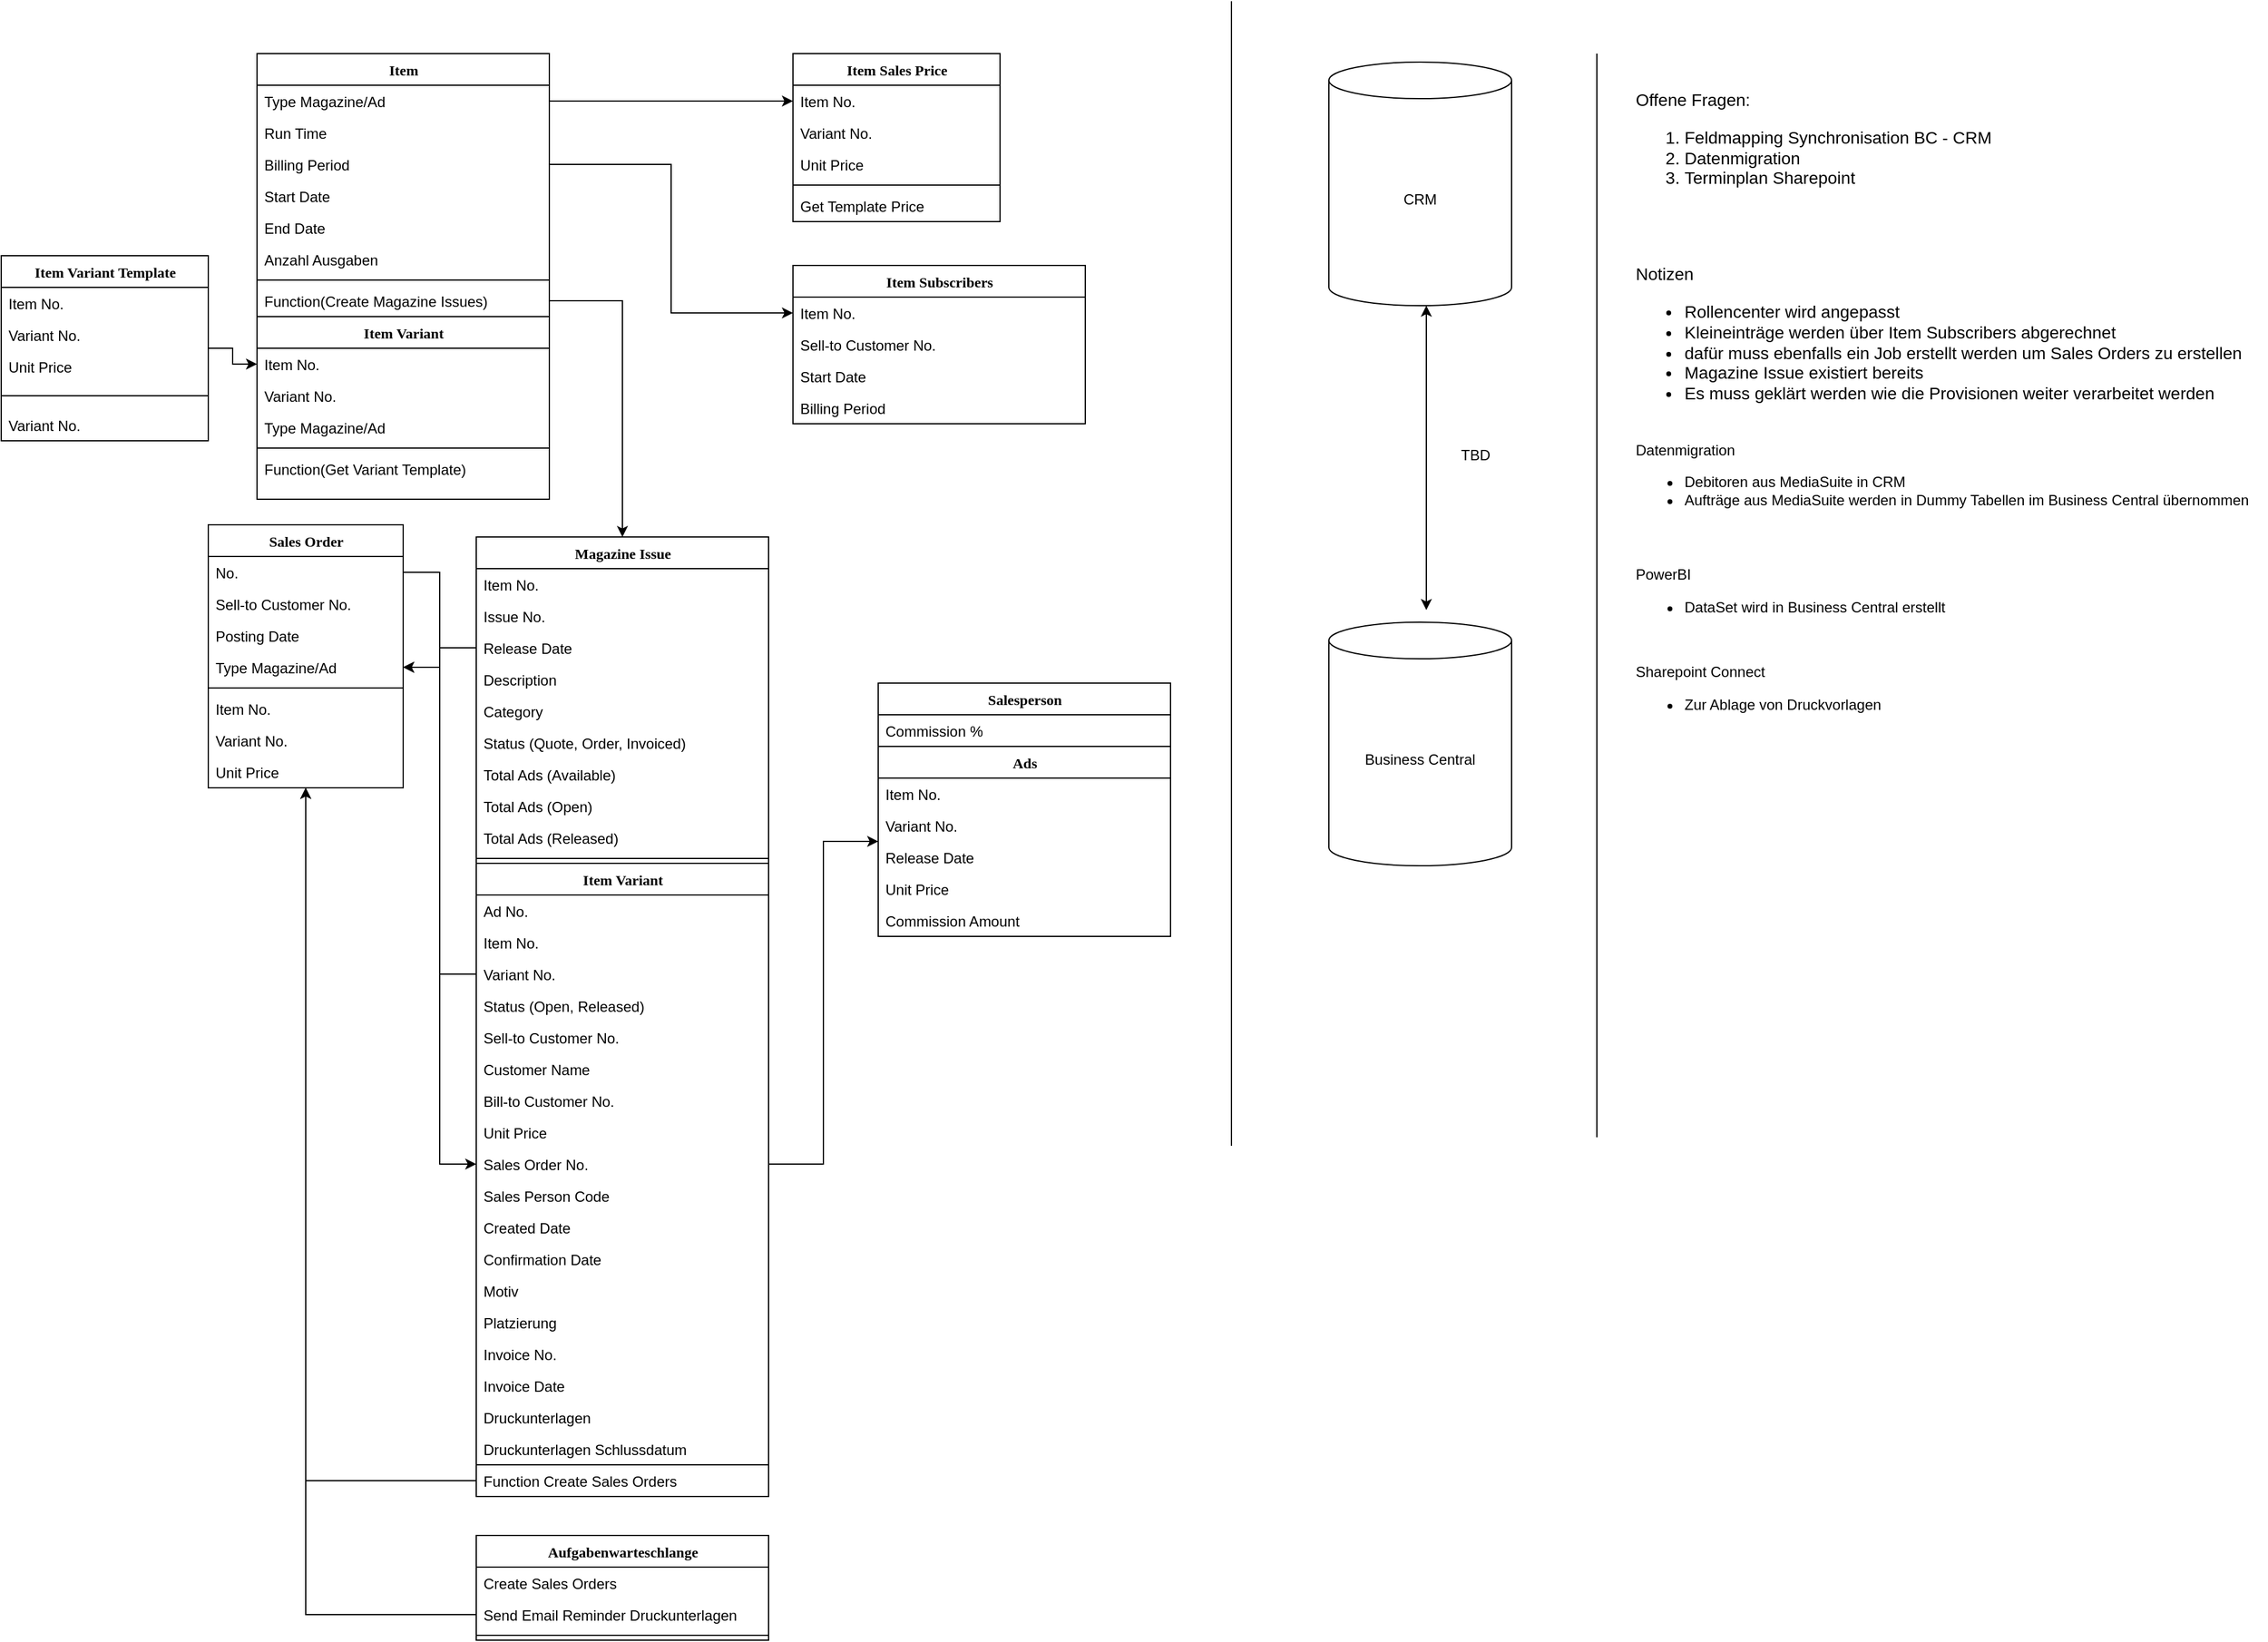 <mxfile version="14.2.7" type="github">
  <diagram name="Page-1" id="9f46799a-70d6-7492-0946-bef42562c5a5">
    <mxGraphModel dx="2522" dy="794" grid="1" gridSize="10" guides="1" tooltips="1" connect="1" arrows="1" fold="1" page="1" pageScale="1" pageWidth="1100" pageHeight="850" background="#ffffff" math="0" shadow="0">
      <root>
        <mxCell id="0" />
        <mxCell id="1" parent="0" />
        <mxCell id="78961159f06e98e8-17" value="Item" style="swimlane;html=1;fontStyle=1;align=center;verticalAlign=top;childLayout=stackLayout;horizontal=1;startSize=26;horizontalStack=0;resizeParent=1;resizeLast=0;collapsible=1;marginBottom=0;swimlaneFillColor=#ffffff;rounded=0;shadow=0;comic=0;labelBackgroundColor=none;strokeWidth=1;fillColor=none;fontFamily=Verdana;fontSize=12" parent="1" vertex="1">
          <mxGeometry x="80" y="83" width="240" height="366" as="geometry" />
        </mxCell>
        <mxCell id="hb7nXkGI7kcKEgcBpWyA-4" value="Type Magazine/Ad" style="text;html=1;strokeColor=none;fillColor=none;align=left;verticalAlign=top;spacingLeft=4;spacingRight=4;whiteSpace=wrap;overflow=hidden;rotatable=0;points=[[0,0.5],[1,0.5]];portConstraint=eastwest;" parent="78961159f06e98e8-17" vertex="1">
          <mxGeometry y="26" width="240" height="26" as="geometry" />
        </mxCell>
        <mxCell id="hb7nXkGI7kcKEgcBpWyA-5" value="Run Time" style="text;html=1;strokeColor=none;fillColor=none;align=left;verticalAlign=top;spacingLeft=4;spacingRight=4;whiteSpace=wrap;overflow=hidden;rotatable=0;points=[[0,0.5],[1,0.5]];portConstraint=eastwest;" parent="78961159f06e98e8-17" vertex="1">
          <mxGeometry y="52" width="240" height="26" as="geometry" />
        </mxCell>
        <mxCell id="78961159f06e98e8-21" value="Billing Period" style="text;html=1;strokeColor=none;fillColor=none;align=left;verticalAlign=top;spacingLeft=4;spacingRight=4;whiteSpace=wrap;overflow=hidden;rotatable=0;points=[[0,0.5],[1,0.5]];portConstraint=eastwest;" parent="78961159f06e98e8-17" vertex="1">
          <mxGeometry y="78" width="240" height="26" as="geometry" />
        </mxCell>
        <mxCell id="hb7nXkGI7kcKEgcBpWyA-72" value="Start Date" style="text;html=1;strokeColor=none;fillColor=none;align=left;verticalAlign=top;spacingLeft=4;spacingRight=4;whiteSpace=wrap;overflow=hidden;rotatable=0;points=[[0,0.5],[1,0.5]];portConstraint=eastwest;" parent="78961159f06e98e8-17" vertex="1">
          <mxGeometry y="104" width="240" height="26" as="geometry" />
        </mxCell>
        <mxCell id="hb7nXkGI7kcKEgcBpWyA-73" value="End Date" style="text;html=1;strokeColor=none;fillColor=none;align=left;verticalAlign=top;spacingLeft=4;spacingRight=4;whiteSpace=wrap;overflow=hidden;rotatable=0;points=[[0,0.5],[1,0.5]];portConstraint=eastwest;" parent="78961159f06e98e8-17" vertex="1">
          <mxGeometry y="130" width="240" height="26" as="geometry" />
        </mxCell>
        <mxCell id="9OTAqoj32kzF-X92mLNZ-22" value="Anzahl Ausgaben" style="text;html=1;strokeColor=none;fillColor=none;align=left;verticalAlign=top;spacingLeft=4;spacingRight=4;whiteSpace=wrap;overflow=hidden;rotatable=0;points=[[0,0.5],[1,0.5]];portConstraint=eastwest;" vertex="1" parent="78961159f06e98e8-17">
          <mxGeometry y="156" width="240" height="26" as="geometry" />
        </mxCell>
        <mxCell id="78961159f06e98e8-19" value="" style="line;html=1;strokeWidth=1;fillColor=none;align=left;verticalAlign=middle;spacingTop=-1;spacingLeft=3;spacingRight=3;rotatable=0;labelPosition=right;points=[];portConstraint=eastwest;" parent="78961159f06e98e8-17" vertex="1">
          <mxGeometry y="182" width="240" height="8" as="geometry" />
        </mxCell>
        <mxCell id="78961159f06e98e8-20" value="Function(Create Magazine Issues)" style="text;html=1;strokeColor=none;fillColor=none;align=left;verticalAlign=top;spacingLeft=4;spacingRight=4;whiteSpace=wrap;overflow=hidden;rotatable=0;points=[[0,0.5],[1,0.5]];portConstraint=eastwest;" parent="78961159f06e98e8-17" vertex="1">
          <mxGeometry y="190" width="240" height="26" as="geometry" />
        </mxCell>
        <mxCell id="hb7nXkGI7kcKEgcBpWyA-11" value="Item Variant" style="swimlane;html=1;fontStyle=1;align=center;verticalAlign=top;childLayout=stackLayout;horizontal=1;startSize=26;horizontalStack=0;resizeParent=1;resizeLast=0;collapsible=1;marginBottom=0;swimlaneFillColor=#ffffff;rounded=0;shadow=0;comic=0;labelBackgroundColor=none;strokeWidth=1;fillColor=none;fontFamily=Verdana;fontSize=12" parent="78961159f06e98e8-17" vertex="1">
          <mxGeometry y="216" width="240" height="150" as="geometry" />
        </mxCell>
        <mxCell id="hb7nXkGI7kcKEgcBpWyA-12" value="Item No." style="text;html=1;strokeColor=none;fillColor=none;align=left;verticalAlign=top;spacingLeft=4;spacingRight=4;whiteSpace=wrap;overflow=hidden;rotatable=0;points=[[0,0.5],[1,0.5]];portConstraint=eastwest;" parent="hb7nXkGI7kcKEgcBpWyA-11" vertex="1">
          <mxGeometry y="26" width="240" height="26" as="geometry" />
        </mxCell>
        <mxCell id="hb7nXkGI7kcKEgcBpWyA-13" value="Variant No." style="text;html=1;strokeColor=none;fillColor=none;align=left;verticalAlign=top;spacingLeft=4;spacingRight=4;whiteSpace=wrap;overflow=hidden;rotatable=0;points=[[0,0.5],[1,0.5]];portConstraint=eastwest;" parent="hb7nXkGI7kcKEgcBpWyA-11" vertex="1">
          <mxGeometry y="52" width="240" height="26" as="geometry" />
        </mxCell>
        <mxCell id="hb7nXkGI7kcKEgcBpWyA-14" value="Type Magazine/Ad" style="text;html=1;strokeColor=none;fillColor=none;align=left;verticalAlign=top;spacingLeft=4;spacingRight=4;whiteSpace=wrap;overflow=hidden;rotatable=0;points=[[0,0.5],[1,0.5]];portConstraint=eastwest;" parent="hb7nXkGI7kcKEgcBpWyA-11" vertex="1">
          <mxGeometry y="78" width="240" height="26" as="geometry" />
        </mxCell>
        <mxCell id="hb7nXkGI7kcKEgcBpWyA-15" value="" style="line;html=1;strokeWidth=1;fillColor=none;align=left;verticalAlign=middle;spacingTop=-1;spacingLeft=3;spacingRight=3;rotatable=0;labelPosition=right;points=[];portConstraint=eastwest;" parent="hb7nXkGI7kcKEgcBpWyA-11" vertex="1">
          <mxGeometry y="104" width="240" height="8" as="geometry" />
        </mxCell>
        <mxCell id="9OTAqoj32kzF-X92mLNZ-15" value="Function(Get Variant Template)" style="text;html=1;strokeColor=none;fillColor=none;align=left;verticalAlign=top;spacingLeft=4;spacingRight=4;whiteSpace=wrap;overflow=hidden;rotatable=0;points=[[0,0.5],[1,0.5]];portConstraint=eastwest;" vertex="1" parent="hb7nXkGI7kcKEgcBpWyA-11">
          <mxGeometry y="112" width="240" height="26" as="geometry" />
        </mxCell>
        <mxCell id="78961159f06e98e8-43" value="Item Sales Price" style="swimlane;html=1;fontStyle=1;align=center;verticalAlign=top;childLayout=stackLayout;horizontal=1;startSize=26;horizontalStack=0;resizeParent=1;resizeLast=0;collapsible=1;marginBottom=0;swimlaneFillColor=#ffffff;rounded=0;shadow=0;comic=0;labelBackgroundColor=none;strokeWidth=1;fillColor=none;fontFamily=Verdana;fontSize=12" parent="1" vertex="1">
          <mxGeometry x="520" y="83" width="170" height="138" as="geometry" />
        </mxCell>
        <mxCell id="78961159f06e98e8-44" value="Item No." style="text;html=1;strokeColor=none;fillColor=none;align=left;verticalAlign=top;spacingLeft=4;spacingRight=4;whiteSpace=wrap;overflow=hidden;rotatable=0;points=[[0,0.5],[1,0.5]];portConstraint=eastwest;" parent="78961159f06e98e8-43" vertex="1">
          <mxGeometry y="26" width="170" height="26" as="geometry" />
        </mxCell>
        <mxCell id="78961159f06e98e8-45" value="Variant No." style="text;html=1;strokeColor=none;fillColor=none;align=left;verticalAlign=top;spacingLeft=4;spacingRight=4;whiteSpace=wrap;overflow=hidden;rotatable=0;points=[[0,0.5],[1,0.5]];portConstraint=eastwest;" parent="78961159f06e98e8-43" vertex="1">
          <mxGeometry y="52" width="170" height="26" as="geometry" />
        </mxCell>
        <mxCell id="78961159f06e98e8-49" value="Unit Price" style="text;html=1;strokeColor=none;fillColor=none;align=left;verticalAlign=top;spacingLeft=4;spacingRight=4;whiteSpace=wrap;overflow=hidden;rotatable=0;points=[[0,0.5],[1,0.5]];portConstraint=eastwest;" parent="78961159f06e98e8-43" vertex="1">
          <mxGeometry y="78" width="170" height="26" as="geometry" />
        </mxCell>
        <mxCell id="78961159f06e98e8-51" value="" style="line;html=1;strokeWidth=1;fillColor=none;align=left;verticalAlign=middle;spacingTop=-1;spacingLeft=3;spacingRight=3;rotatable=0;labelPosition=right;points=[];portConstraint=eastwest;" parent="78961159f06e98e8-43" vertex="1">
          <mxGeometry y="104" width="170" height="8" as="geometry" />
        </mxCell>
        <mxCell id="9OTAqoj32kzF-X92mLNZ-21" value="Get Template Price" style="text;html=1;strokeColor=none;fillColor=none;align=left;verticalAlign=top;spacingLeft=4;spacingRight=4;whiteSpace=wrap;overflow=hidden;rotatable=0;points=[[0,0.5],[1,0.5]];portConstraint=eastwest;" vertex="1" parent="78961159f06e98e8-43">
          <mxGeometry y="112" width="170" height="26" as="geometry" />
        </mxCell>
        <mxCell id="78961159f06e98e8-56" value="Sales Order" style="swimlane;html=1;fontStyle=1;align=center;verticalAlign=top;childLayout=stackLayout;horizontal=1;startSize=26;horizontalStack=0;resizeParent=1;resizeLast=0;collapsible=1;marginBottom=0;swimlaneFillColor=#ffffff;rounded=0;shadow=0;comic=0;labelBackgroundColor=none;strokeWidth=1;fillColor=none;fontFamily=Verdana;fontSize=12" parent="1" vertex="1">
          <mxGeometry x="40" y="470" width="160" height="216" as="geometry" />
        </mxCell>
        <mxCell id="hb7nXkGI7kcKEgcBpWyA-39" value="No." style="text;html=1;strokeColor=none;fillColor=none;align=left;verticalAlign=top;spacingLeft=4;spacingRight=4;whiteSpace=wrap;overflow=hidden;rotatable=0;points=[[0,0.5],[1,0.5]];portConstraint=eastwest;" parent="78961159f06e98e8-56" vertex="1">
          <mxGeometry y="26" width="160" height="26" as="geometry" />
        </mxCell>
        <mxCell id="78961159f06e98e8-58" value="Sell-to Customer No." style="text;html=1;strokeColor=none;fillColor=none;align=left;verticalAlign=top;spacingLeft=4;spacingRight=4;whiteSpace=wrap;overflow=hidden;rotatable=0;points=[[0,0.5],[1,0.5]];portConstraint=eastwest;" parent="78961159f06e98e8-56" vertex="1">
          <mxGeometry y="52" width="160" height="26" as="geometry" />
        </mxCell>
        <mxCell id="hb7nXkGI7kcKEgcBpWyA-41" value="Posting Date" style="text;html=1;strokeColor=none;fillColor=none;align=left;verticalAlign=top;spacingLeft=4;spacingRight=4;whiteSpace=wrap;overflow=hidden;rotatable=0;points=[[0,0.5],[1,0.5]];portConstraint=eastwest;" parent="78961159f06e98e8-56" vertex="1">
          <mxGeometry y="78" width="160" height="26" as="geometry" />
        </mxCell>
        <mxCell id="hb7nXkGI7kcKEgcBpWyA-36" value="Type Magazine/Ad" style="text;html=1;strokeColor=none;fillColor=none;align=left;verticalAlign=top;spacingLeft=4;spacingRight=4;whiteSpace=wrap;overflow=hidden;rotatable=0;points=[[0,0.5],[1,0.5]];portConstraint=eastwest;" parent="78961159f06e98e8-56" vertex="1">
          <mxGeometry y="104" width="160" height="26" as="geometry" />
        </mxCell>
        <mxCell id="78961159f06e98e8-64" value="" style="line;html=1;strokeWidth=1;fillColor=none;align=left;verticalAlign=middle;spacingTop=-1;spacingLeft=3;spacingRight=3;rotatable=0;labelPosition=right;points=[];portConstraint=eastwest;" parent="78961159f06e98e8-56" vertex="1">
          <mxGeometry y="130" width="160" height="8" as="geometry" />
        </mxCell>
        <mxCell id="78961159f06e98e8-65" value="Item No." style="text;html=1;strokeColor=none;fillColor=none;align=left;verticalAlign=top;spacingLeft=4;spacingRight=4;whiteSpace=wrap;overflow=hidden;rotatable=0;points=[[0,0.5],[1,0.5]];portConstraint=eastwest;" parent="78961159f06e98e8-56" vertex="1">
          <mxGeometry y="138" width="160" height="26" as="geometry" />
        </mxCell>
        <mxCell id="78961159f06e98e8-66" value="Variant No." style="text;html=1;strokeColor=none;fillColor=none;align=left;verticalAlign=top;spacingLeft=4;spacingRight=4;whiteSpace=wrap;overflow=hidden;rotatable=0;points=[[0,0.5],[1,0.5]];portConstraint=eastwest;" parent="78961159f06e98e8-56" vertex="1">
          <mxGeometry y="164" width="160" height="26" as="geometry" />
        </mxCell>
        <mxCell id="78961159f06e98e8-68" value="Unit Price" style="text;html=1;strokeColor=none;fillColor=none;align=left;verticalAlign=top;spacingLeft=4;spacingRight=4;whiteSpace=wrap;overflow=hidden;rotatable=0;points=[[0,0.5],[1,0.5]];portConstraint=eastwest;" parent="78961159f06e98e8-56" vertex="1">
          <mxGeometry y="190" width="160" height="26" as="geometry" />
        </mxCell>
        <mxCell id="78961159f06e98e8-69" value="Magazine Issue" style="swimlane;html=1;fontStyle=1;align=center;verticalAlign=top;childLayout=stackLayout;horizontal=1;startSize=26;horizontalStack=0;resizeParent=1;resizeLast=0;collapsible=1;marginBottom=0;swimlaneFillColor=#ffffff;rounded=0;shadow=0;comic=0;labelBackgroundColor=none;strokeWidth=1;fillColor=none;fontFamily=Verdana;fontSize=12" parent="1" vertex="1">
          <mxGeometry x="260" y="480" width="240" height="788" as="geometry" />
        </mxCell>
        <mxCell id="78961159f06e98e8-70" value="Item No." style="text;html=1;strokeColor=none;fillColor=none;align=left;verticalAlign=top;spacingLeft=4;spacingRight=4;whiteSpace=wrap;overflow=hidden;rotatable=0;points=[[0,0.5],[1,0.5]];portConstraint=eastwest;" parent="78961159f06e98e8-69" vertex="1">
          <mxGeometry y="26" width="240" height="26" as="geometry" />
        </mxCell>
        <mxCell id="78961159f06e98e8-71" value="Issue No." style="text;html=1;strokeColor=none;fillColor=none;align=left;verticalAlign=top;spacingLeft=4;spacingRight=4;whiteSpace=wrap;overflow=hidden;rotatable=0;points=[[0,0.5],[1,0.5]];portConstraint=eastwest;" parent="78961159f06e98e8-69" vertex="1">
          <mxGeometry y="52" width="240" height="26" as="geometry" />
        </mxCell>
        <mxCell id="78961159f06e98e8-72" value="Release Date" style="text;html=1;strokeColor=none;fillColor=none;align=left;verticalAlign=top;spacingLeft=4;spacingRight=4;whiteSpace=wrap;overflow=hidden;rotatable=0;points=[[0,0.5],[1,0.5]];portConstraint=eastwest;" parent="78961159f06e98e8-69" vertex="1">
          <mxGeometry y="78" width="240" height="26" as="geometry" />
        </mxCell>
        <mxCell id="78961159f06e98e8-74" value="Description" style="text;html=1;strokeColor=none;fillColor=none;align=left;verticalAlign=top;spacingLeft=4;spacingRight=4;whiteSpace=wrap;overflow=hidden;rotatable=0;points=[[0,0.5],[1,0.5]];portConstraint=eastwest;" parent="78961159f06e98e8-69" vertex="1">
          <mxGeometry y="104" width="240" height="26" as="geometry" />
        </mxCell>
        <mxCell id="hb7nXkGI7kcKEgcBpWyA-3" value="Category" style="text;html=1;strokeColor=none;fillColor=none;align=left;verticalAlign=top;spacingLeft=4;spacingRight=4;whiteSpace=wrap;overflow=hidden;rotatable=0;points=[[0,0.5],[1,0.5]];portConstraint=eastwest;" parent="78961159f06e98e8-69" vertex="1">
          <mxGeometry y="130" width="240" height="26" as="geometry" />
        </mxCell>
        <mxCell id="hb7nXkGI7kcKEgcBpWyA-59" value="Status (Quote, Order, Invoiced)" style="text;html=1;strokeColor=none;fillColor=none;align=left;verticalAlign=top;spacingLeft=4;spacingRight=4;whiteSpace=wrap;overflow=hidden;rotatable=0;points=[[0,0.5],[1,0.5]];portConstraint=eastwest;" parent="78961159f06e98e8-69" vertex="1">
          <mxGeometry y="156" width="240" height="26" as="geometry" />
        </mxCell>
        <mxCell id="hb7nXkGI7kcKEgcBpWyA-57" value="Total Ads (Available)" style="text;html=1;strokeColor=none;fillColor=none;align=left;verticalAlign=top;spacingLeft=4;spacingRight=4;whiteSpace=wrap;overflow=hidden;rotatable=0;points=[[0,0.5],[1,0.5]];portConstraint=eastwest;" parent="78961159f06e98e8-69" vertex="1">
          <mxGeometry y="182" width="240" height="26" as="geometry" />
        </mxCell>
        <mxCell id="hb7nXkGI7kcKEgcBpWyA-56" value="Total Ads (Open)" style="text;html=1;strokeColor=none;fillColor=none;align=left;verticalAlign=top;spacingLeft=4;spacingRight=4;whiteSpace=wrap;overflow=hidden;rotatable=0;points=[[0,0.5],[1,0.5]];portConstraint=eastwest;" parent="78961159f06e98e8-69" vertex="1">
          <mxGeometry y="208" width="240" height="26" as="geometry" />
        </mxCell>
        <mxCell id="78961159f06e98e8-75" value="Total Ads (Released)" style="text;html=1;strokeColor=none;fillColor=none;align=left;verticalAlign=top;spacingLeft=4;spacingRight=4;whiteSpace=wrap;overflow=hidden;rotatable=0;points=[[0,0.5],[1,0.5]];portConstraint=eastwest;" parent="78961159f06e98e8-69" vertex="1">
          <mxGeometry y="234" width="240" height="26" as="geometry" />
        </mxCell>
        <mxCell id="78961159f06e98e8-77" value="" style="line;html=1;strokeWidth=1;fillColor=none;align=left;verticalAlign=middle;spacingTop=-1;spacingLeft=3;spacingRight=3;rotatable=0;labelPosition=right;points=[];portConstraint=eastwest;" parent="78961159f06e98e8-69" vertex="1">
          <mxGeometry y="260" width="240" height="8" as="geometry" />
        </mxCell>
        <mxCell id="hb7nXkGI7kcKEgcBpWyA-19" value="Item Variant" style="swimlane;html=1;fontStyle=1;align=center;verticalAlign=top;childLayout=stackLayout;horizontal=1;startSize=26;horizontalStack=0;resizeParent=1;resizeLast=0;collapsible=1;marginBottom=0;swimlaneFillColor=#ffffff;rounded=0;shadow=0;comic=0;labelBackgroundColor=none;strokeWidth=1;fillColor=none;fontFamily=Verdana;fontSize=12" parent="78961159f06e98e8-69" vertex="1">
          <mxGeometry y="268" width="240" height="494" as="geometry" />
        </mxCell>
        <mxCell id="hb7nXkGI7kcKEgcBpWyA-75" value="Ad No." style="text;html=1;strokeColor=none;fillColor=none;align=left;verticalAlign=top;spacingLeft=4;spacingRight=4;whiteSpace=wrap;overflow=hidden;rotatable=0;points=[[0,0.5],[1,0.5]];portConstraint=eastwest;" parent="hb7nXkGI7kcKEgcBpWyA-19" vertex="1">
          <mxGeometry y="26" width="240" height="26" as="geometry" />
        </mxCell>
        <mxCell id="hb7nXkGI7kcKEgcBpWyA-20" value="Item No." style="text;html=1;strokeColor=none;fillColor=none;align=left;verticalAlign=top;spacingLeft=4;spacingRight=4;whiteSpace=wrap;overflow=hidden;rotatable=0;points=[[0,0.5],[1,0.5]];portConstraint=eastwest;" parent="hb7nXkGI7kcKEgcBpWyA-19" vertex="1">
          <mxGeometry y="52" width="240" height="26" as="geometry" />
        </mxCell>
        <mxCell id="hb7nXkGI7kcKEgcBpWyA-29" value="Variant No." style="text;html=1;strokeColor=none;fillColor=none;align=left;verticalAlign=top;spacingLeft=4;spacingRight=4;whiteSpace=wrap;overflow=hidden;rotatable=0;points=[[0,0.5],[1,0.5]];portConstraint=eastwest;" parent="hb7nXkGI7kcKEgcBpWyA-19" vertex="1">
          <mxGeometry y="78" width="240" height="26" as="geometry" />
        </mxCell>
        <mxCell id="hb7nXkGI7kcKEgcBpWyA-55" value="Status (Open, Released)" style="text;html=1;strokeColor=none;fillColor=none;align=left;verticalAlign=top;spacingLeft=4;spacingRight=4;whiteSpace=wrap;overflow=hidden;rotatable=0;points=[[0,0.5],[1,0.5]];portConstraint=eastwest;" parent="hb7nXkGI7kcKEgcBpWyA-19" vertex="1">
          <mxGeometry y="104" width="240" height="26" as="geometry" />
        </mxCell>
        <mxCell id="hb7nXkGI7kcKEgcBpWyA-31" value="Sell-to Customer No." style="text;html=1;strokeColor=none;fillColor=none;align=left;verticalAlign=top;spacingLeft=4;spacingRight=4;whiteSpace=wrap;overflow=hidden;rotatable=0;points=[[0,0.5],[1,0.5]];portConstraint=eastwest;" parent="hb7nXkGI7kcKEgcBpWyA-19" vertex="1">
          <mxGeometry y="130" width="240" height="26" as="geometry" />
        </mxCell>
        <mxCell id="hb7nXkGI7kcKEgcBpWyA-22" value="Customer Name" style="text;html=1;strokeColor=none;fillColor=none;align=left;verticalAlign=top;spacingLeft=4;spacingRight=4;whiteSpace=wrap;overflow=hidden;rotatable=0;points=[[0,0.5],[1,0.5]];portConstraint=eastwest;" parent="hb7nXkGI7kcKEgcBpWyA-19" vertex="1">
          <mxGeometry y="156" width="240" height="26" as="geometry" />
        </mxCell>
        <mxCell id="hb7nXkGI7kcKEgcBpWyA-35" value="Bill-to Customer No." style="text;html=1;strokeColor=none;fillColor=none;align=left;verticalAlign=top;spacingLeft=4;spacingRight=4;whiteSpace=wrap;overflow=hidden;rotatable=0;points=[[0,0.5],[1,0.5]];portConstraint=eastwest;" parent="hb7nXkGI7kcKEgcBpWyA-19" vertex="1">
          <mxGeometry y="182" width="240" height="26" as="geometry" />
        </mxCell>
        <mxCell id="hb7nXkGI7kcKEgcBpWyA-30" value="Unit Price" style="text;html=1;strokeColor=none;fillColor=none;align=left;verticalAlign=top;spacingLeft=4;spacingRight=4;whiteSpace=wrap;overflow=hidden;rotatable=0;points=[[0,0.5],[1,0.5]];portConstraint=eastwest;" parent="hb7nXkGI7kcKEgcBpWyA-19" vertex="1">
          <mxGeometry y="208" width="240" height="26" as="geometry" />
        </mxCell>
        <mxCell id="hb7nXkGI7kcKEgcBpWyA-21" value="Sales Order No." style="text;html=1;strokeColor=none;fillColor=none;align=left;verticalAlign=top;spacingLeft=4;spacingRight=4;whiteSpace=wrap;overflow=hidden;rotatable=0;points=[[0,0.5],[1,0.5]];portConstraint=eastwest;" parent="hb7nXkGI7kcKEgcBpWyA-19" vertex="1">
          <mxGeometry y="234" width="240" height="26" as="geometry" />
        </mxCell>
        <mxCell id="hb7nXkGI7kcKEgcBpWyA-28" value="Sales Person Code" style="text;html=1;strokeColor=none;fillColor=none;align=left;verticalAlign=top;spacingLeft=4;spacingRight=4;whiteSpace=wrap;overflow=hidden;rotatable=0;points=[[0,0.5],[1,0.5]];portConstraint=eastwest;" parent="hb7nXkGI7kcKEgcBpWyA-19" vertex="1">
          <mxGeometry y="260" width="240" height="26" as="geometry" />
        </mxCell>
        <mxCell id="78961159f06e98e8-81" value="Created Date" style="text;html=1;strokeColor=none;fillColor=none;align=left;verticalAlign=top;spacingLeft=4;spacingRight=4;whiteSpace=wrap;overflow=hidden;rotatable=0;points=[[0,0.5],[1,0.5]];portConstraint=eastwest;" parent="hb7nXkGI7kcKEgcBpWyA-19" vertex="1">
          <mxGeometry y="286" width="240" height="26" as="geometry" />
        </mxCell>
        <mxCell id="hb7nXkGI7kcKEgcBpWyA-32" value="Confirmation Date" style="text;html=1;strokeColor=none;fillColor=none;align=left;verticalAlign=top;spacingLeft=4;spacingRight=4;whiteSpace=wrap;overflow=hidden;rotatable=0;points=[[0,0.5],[1,0.5]];portConstraint=eastwest;" parent="hb7nXkGI7kcKEgcBpWyA-19" vertex="1">
          <mxGeometry y="312" width="240" height="26" as="geometry" />
        </mxCell>
        <mxCell id="hb7nXkGI7kcKEgcBpWyA-33" value="Motiv" style="text;html=1;strokeColor=none;fillColor=none;align=left;verticalAlign=top;spacingLeft=4;spacingRight=4;whiteSpace=wrap;overflow=hidden;rotatable=0;points=[[0,0.5],[1,0.5]];portConstraint=eastwest;" parent="hb7nXkGI7kcKEgcBpWyA-19" vertex="1">
          <mxGeometry y="338" width="240" height="26" as="geometry" />
        </mxCell>
        <mxCell id="hb7nXkGI7kcKEgcBpWyA-24" value="Platzierung" style="text;html=1;strokeColor=none;fillColor=none;align=left;verticalAlign=top;spacingLeft=4;spacingRight=4;whiteSpace=wrap;overflow=hidden;rotatable=0;points=[[0,0.5],[1,0.5]];portConstraint=eastwest;" parent="hb7nXkGI7kcKEgcBpWyA-19" vertex="1">
          <mxGeometry y="364" width="240" height="26" as="geometry" />
        </mxCell>
        <mxCell id="hb7nXkGI7kcKEgcBpWyA-27" value="Invoice No." style="text;html=1;strokeColor=none;fillColor=none;align=left;verticalAlign=top;spacingLeft=4;spacingRight=4;whiteSpace=wrap;overflow=hidden;rotatable=0;points=[[0,0.5],[1,0.5]];portConstraint=eastwest;" parent="hb7nXkGI7kcKEgcBpWyA-19" vertex="1">
          <mxGeometry y="390" width="240" height="26" as="geometry" />
        </mxCell>
        <mxCell id="hb7nXkGI7kcKEgcBpWyA-34" value="Invoice Date" style="text;html=1;strokeColor=none;fillColor=none;align=left;verticalAlign=top;spacingLeft=4;spacingRight=4;whiteSpace=wrap;overflow=hidden;rotatable=0;points=[[0,0.5],[1,0.5]];portConstraint=eastwest;" parent="hb7nXkGI7kcKEgcBpWyA-19" vertex="1">
          <mxGeometry y="416" width="240" height="26" as="geometry" />
        </mxCell>
        <mxCell id="9OTAqoj32kzF-X92mLNZ-29" value="Druckunterlagen&lt;br&gt;" style="text;html=1;strokeColor=none;fillColor=none;align=left;verticalAlign=top;spacingLeft=4;spacingRight=4;whiteSpace=wrap;overflow=hidden;rotatable=0;points=[[0,0.5],[1,0.5]];portConstraint=eastwest;" vertex="1" parent="hb7nXkGI7kcKEgcBpWyA-19">
          <mxGeometry y="442" width="240" height="26" as="geometry" />
        </mxCell>
        <mxCell id="9OTAqoj32kzF-X92mLNZ-23" value="Druckunterlagen Schlussdatum" style="text;html=1;strokeColor=none;fillColor=none;align=left;verticalAlign=top;spacingLeft=4;spacingRight=4;whiteSpace=wrap;overflow=hidden;rotatable=0;points=[[0,0.5],[1,0.5]];portConstraint=eastwest;" vertex="1" parent="hb7nXkGI7kcKEgcBpWyA-19">
          <mxGeometry y="468" width="240" height="26" as="geometry" />
        </mxCell>
        <mxCell id="hb7nXkGI7kcKEgcBpWyA-25" value="Function Create Sales Orders" style="text;html=1;strokeColor=none;fillColor=none;align=left;verticalAlign=top;spacingLeft=4;spacingRight=4;whiteSpace=wrap;overflow=hidden;rotatable=0;points=[[0,0.5],[1,0.5]];portConstraint=eastwest;" parent="78961159f06e98e8-69" vertex="1">
          <mxGeometry y="762" width="240" height="26" as="geometry" />
        </mxCell>
        <mxCell id="78961159f06e98e8-95" value="Aufgabenwarteschlange" style="swimlane;html=1;fontStyle=1;align=center;verticalAlign=top;childLayout=stackLayout;horizontal=1;startSize=26;horizontalStack=0;resizeParent=1;resizeLast=0;collapsible=1;marginBottom=0;swimlaneFillColor=#ffffff;rounded=0;shadow=0;comic=0;labelBackgroundColor=none;strokeWidth=1;fillColor=none;fontFamily=Verdana;fontSize=12" parent="1" vertex="1">
          <mxGeometry x="260" y="1300" width="240" height="86" as="geometry" />
        </mxCell>
        <mxCell id="9OTAqoj32kzF-X92mLNZ-30" value="Create Sales Orders" style="text;html=1;strokeColor=none;fillColor=none;align=left;verticalAlign=top;spacingLeft=4;spacingRight=4;whiteSpace=wrap;overflow=hidden;rotatable=0;points=[[0,0.5],[1,0.5]];portConstraint=eastwest;" vertex="1" parent="78961159f06e98e8-95">
          <mxGeometry y="26" width="240" height="26" as="geometry" />
        </mxCell>
        <mxCell id="78961159f06e98e8-96" value="Send Email Reminder Druckunterlagen" style="text;html=1;strokeColor=none;fillColor=none;align=left;verticalAlign=top;spacingLeft=4;spacingRight=4;whiteSpace=wrap;overflow=hidden;rotatable=0;points=[[0,0.5],[1,0.5]];portConstraint=eastwest;" parent="78961159f06e98e8-95" vertex="1">
          <mxGeometry y="52" width="240" height="26" as="geometry" />
        </mxCell>
        <mxCell id="78961159f06e98e8-103" value="" style="line;html=1;strokeWidth=1;fillColor=none;align=left;verticalAlign=middle;spacingTop=-1;spacingLeft=3;spacingRight=3;rotatable=0;labelPosition=right;points=[];portConstraint=eastwest;" parent="78961159f06e98e8-95" vertex="1">
          <mxGeometry y="78" width="240" height="8" as="geometry" />
        </mxCell>
        <mxCell id="hb7nXkGI7kcKEgcBpWyA-10" style="edgeStyle=orthogonalEdgeStyle;rounded=0;orthogonalLoop=1;jettySize=auto;html=1;entryX=0.5;entryY=1;entryDx=0;entryDy=0;" parent="1" source="78961159f06e98e8-96" target="78961159f06e98e8-56" edge="1">
          <mxGeometry relative="1" as="geometry" />
        </mxCell>
        <mxCell id="hb7nXkGI7kcKEgcBpWyA-26" style="edgeStyle=orthogonalEdgeStyle;rounded=0;orthogonalLoop=1;jettySize=auto;html=1;entryX=0.5;entryY=1;entryDx=0;entryDy=0;" parent="1" source="hb7nXkGI7kcKEgcBpWyA-25" target="78961159f06e98e8-56" edge="1">
          <mxGeometry relative="1" as="geometry" />
        </mxCell>
        <mxCell id="hb7nXkGI7kcKEgcBpWyA-37" style="edgeStyle=orthogonalEdgeStyle;rounded=0;orthogonalLoop=1;jettySize=auto;html=1;entryX=1;entryY=0.5;entryDx=0;entryDy=0;" parent="1" source="78961159f06e98e8-72" target="hb7nXkGI7kcKEgcBpWyA-36" edge="1">
          <mxGeometry relative="1" as="geometry" />
        </mxCell>
        <mxCell id="hb7nXkGI7kcKEgcBpWyA-40" style="edgeStyle=orthogonalEdgeStyle;rounded=0;orthogonalLoop=1;jettySize=auto;html=1;entryX=0;entryY=0.5;entryDx=0;entryDy=0;" parent="1" source="hb7nXkGI7kcKEgcBpWyA-39" target="hb7nXkGI7kcKEgcBpWyA-21" edge="1">
          <mxGeometry relative="1" as="geometry" />
        </mxCell>
        <mxCell id="hb7nXkGI7kcKEgcBpWyA-42" style="edgeStyle=orthogonalEdgeStyle;rounded=0;orthogonalLoop=1;jettySize=auto;html=1;" parent="1" source="hb7nXkGI7kcKEgcBpWyA-29" target="hb7nXkGI7kcKEgcBpWyA-36" edge="1">
          <mxGeometry relative="1" as="geometry" />
        </mxCell>
        <mxCell id="hb7nXkGI7kcKEgcBpWyA-43" value="Item Subscribers" style="swimlane;html=1;fontStyle=1;align=center;verticalAlign=top;childLayout=stackLayout;horizontal=1;startSize=26;horizontalStack=0;resizeParent=1;resizeLast=0;collapsible=1;marginBottom=0;swimlaneFillColor=#ffffff;rounded=0;shadow=0;comic=0;labelBackgroundColor=none;strokeWidth=1;fillColor=none;fontFamily=Verdana;fontSize=12" parent="1" vertex="1">
          <mxGeometry x="520" y="257" width="240" height="130" as="geometry" />
        </mxCell>
        <mxCell id="hb7nXkGI7kcKEgcBpWyA-44" value="Item No." style="text;html=1;strokeColor=none;fillColor=none;align=left;verticalAlign=top;spacingLeft=4;spacingRight=4;whiteSpace=wrap;overflow=hidden;rotatable=0;points=[[0,0.5],[1,0.5]];portConstraint=eastwest;" parent="hb7nXkGI7kcKEgcBpWyA-43" vertex="1">
          <mxGeometry y="26" width="240" height="26" as="geometry" />
        </mxCell>
        <mxCell id="hb7nXkGI7kcKEgcBpWyA-54" value="Sell-to Customer No." style="text;html=1;strokeColor=none;fillColor=none;align=left;verticalAlign=top;spacingLeft=4;spacingRight=4;whiteSpace=wrap;overflow=hidden;rotatable=0;points=[[0,0.5],[1,0.5]];portConstraint=eastwest;" parent="hb7nXkGI7kcKEgcBpWyA-43" vertex="1">
          <mxGeometry y="52" width="240" height="26" as="geometry" />
        </mxCell>
        <mxCell id="9OTAqoj32kzF-X92mLNZ-25" value="Start Date" style="text;html=1;strokeColor=none;fillColor=none;align=left;verticalAlign=top;spacingLeft=4;spacingRight=4;whiteSpace=wrap;overflow=hidden;rotatable=0;points=[[0,0.5],[1,0.5]];portConstraint=eastwest;" vertex="1" parent="hb7nXkGI7kcKEgcBpWyA-43">
          <mxGeometry y="78" width="240" height="26" as="geometry" />
        </mxCell>
        <mxCell id="9OTAqoj32kzF-X92mLNZ-24" value="Billing Period" style="text;html=1;strokeColor=none;fillColor=none;align=left;verticalAlign=top;spacingLeft=4;spacingRight=4;whiteSpace=wrap;overflow=hidden;rotatable=0;points=[[0,0.5],[1,0.5]];portConstraint=eastwest;" vertex="1" parent="hb7nXkGI7kcKEgcBpWyA-43">
          <mxGeometry y="104" width="240" height="26" as="geometry" />
        </mxCell>
        <mxCell id="hb7nXkGI7kcKEgcBpWyA-53" style="edgeStyle=orthogonalEdgeStyle;rounded=0;orthogonalLoop=1;jettySize=auto;html=1;entryX=0;entryY=0.5;entryDx=0;entryDy=0;" parent="1" source="78961159f06e98e8-21" target="hb7nXkGI7kcKEgcBpWyA-44" edge="1">
          <mxGeometry relative="1" as="geometry" />
        </mxCell>
        <mxCell id="hb7nXkGI7kcKEgcBpWyA-58" style="edgeStyle=orthogonalEdgeStyle;rounded=0;orthogonalLoop=1;jettySize=auto;html=1;" parent="1" source="78961159f06e98e8-20" target="78961159f06e98e8-69" edge="1">
          <mxGeometry relative="1" as="geometry" />
        </mxCell>
        <mxCell id="hb7nXkGI7kcKEgcBpWyA-60" value="Salesperson" style="swimlane;html=1;fontStyle=1;align=center;verticalAlign=top;childLayout=stackLayout;horizontal=1;startSize=26;horizontalStack=0;resizeParent=1;resizeLast=0;collapsible=1;marginBottom=0;swimlaneFillColor=#ffffff;rounded=0;shadow=0;comic=0;labelBackgroundColor=none;strokeWidth=1;fillColor=none;fontFamily=Verdana;fontSize=12" parent="1" vertex="1">
          <mxGeometry x="590" y="600" width="240" height="208" as="geometry" />
        </mxCell>
        <mxCell id="hb7nXkGI7kcKEgcBpWyA-61" value="Commission %" style="text;html=1;strokeColor=none;fillColor=none;align=left;verticalAlign=top;spacingLeft=4;spacingRight=4;whiteSpace=wrap;overflow=hidden;rotatable=0;points=[[0,0.5],[1,0.5]];portConstraint=eastwest;" parent="hb7nXkGI7kcKEgcBpWyA-60" vertex="1">
          <mxGeometry y="26" width="240" height="26" as="geometry" />
        </mxCell>
        <mxCell id="hb7nXkGI7kcKEgcBpWyA-64" value="Ads" style="swimlane;html=1;fontStyle=1;align=center;verticalAlign=top;childLayout=stackLayout;horizontal=1;startSize=26;horizontalStack=0;resizeParent=1;resizeLast=0;collapsible=1;marginBottom=0;swimlaneFillColor=#ffffff;rounded=0;shadow=0;comic=0;labelBackgroundColor=none;strokeWidth=1;fillColor=none;fontFamily=Verdana;fontSize=12" parent="hb7nXkGI7kcKEgcBpWyA-60" vertex="1">
          <mxGeometry y="52" width="240" height="156" as="geometry" />
        </mxCell>
        <mxCell id="hb7nXkGI7kcKEgcBpWyA-65" value="Item No." style="text;html=1;strokeColor=none;fillColor=none;align=left;verticalAlign=top;spacingLeft=4;spacingRight=4;whiteSpace=wrap;overflow=hidden;rotatable=0;points=[[0,0.5],[1,0.5]];portConstraint=eastwest;" parent="hb7nXkGI7kcKEgcBpWyA-64" vertex="1">
          <mxGeometry y="26" width="240" height="26" as="geometry" />
        </mxCell>
        <mxCell id="hb7nXkGI7kcKEgcBpWyA-68" value="Variant No." style="text;html=1;strokeColor=none;fillColor=none;align=left;verticalAlign=top;spacingLeft=4;spacingRight=4;whiteSpace=wrap;overflow=hidden;rotatable=0;points=[[0,0.5],[1,0.5]];portConstraint=eastwest;" parent="hb7nXkGI7kcKEgcBpWyA-64" vertex="1">
          <mxGeometry y="52" width="240" height="26" as="geometry" />
        </mxCell>
        <mxCell id="hb7nXkGI7kcKEgcBpWyA-66" value="Release Date" style="text;html=1;strokeColor=none;fillColor=none;align=left;verticalAlign=top;spacingLeft=4;spacingRight=4;whiteSpace=wrap;overflow=hidden;rotatable=0;points=[[0,0.5],[1,0.5]];portConstraint=eastwest;" parent="hb7nXkGI7kcKEgcBpWyA-64" vertex="1">
          <mxGeometry y="78" width="240" height="26" as="geometry" />
        </mxCell>
        <mxCell id="hb7nXkGI7kcKEgcBpWyA-69" value="Unit Price" style="text;html=1;strokeColor=none;fillColor=none;align=left;verticalAlign=top;spacingLeft=4;spacingRight=4;whiteSpace=wrap;overflow=hidden;rotatable=0;points=[[0,0.5],[1,0.5]];portConstraint=eastwest;" parent="hb7nXkGI7kcKEgcBpWyA-64" vertex="1">
          <mxGeometry y="104" width="240" height="26" as="geometry" />
        </mxCell>
        <mxCell id="hb7nXkGI7kcKEgcBpWyA-70" value="Commission Amount" style="text;html=1;strokeColor=none;fillColor=none;align=left;verticalAlign=top;spacingLeft=4;spacingRight=4;whiteSpace=wrap;overflow=hidden;rotatable=0;points=[[0,0.5],[1,0.5]];portConstraint=eastwest;" parent="hb7nXkGI7kcKEgcBpWyA-64" vertex="1">
          <mxGeometry y="130" width="240" height="26" as="geometry" />
        </mxCell>
        <mxCell id="hb7nXkGI7kcKEgcBpWyA-71" style="edgeStyle=orthogonalEdgeStyle;rounded=0;orthogonalLoop=1;jettySize=auto;html=1;" parent="1" source="hb7nXkGI7kcKEgcBpWyA-19" target="hb7nXkGI7kcKEgcBpWyA-64" edge="1">
          <mxGeometry relative="1" as="geometry" />
        </mxCell>
        <mxCell id="hb7nXkGI7kcKEgcBpWyA-74" style="edgeStyle=orthogonalEdgeStyle;rounded=0;orthogonalLoop=1;jettySize=auto;html=1;entryX=0;entryY=0.5;entryDx=0;entryDy=0;" parent="1" source="hb7nXkGI7kcKEgcBpWyA-4" target="78961159f06e98e8-44" edge="1">
          <mxGeometry relative="1" as="geometry" />
        </mxCell>
        <mxCell id="9OTAqoj32kzF-X92mLNZ-1" value="" style="endArrow=none;html=1;" edge="1" parent="1">
          <mxGeometry width="50" height="50" relative="1" as="geometry">
            <mxPoint x="880" y="980" as="sourcePoint" />
            <mxPoint x="880" y="40" as="targetPoint" />
          </mxGeometry>
        </mxCell>
        <mxCell id="9OTAqoj32kzF-X92mLNZ-2" value="CRM" style="shape=cylinder3;whiteSpace=wrap;html=1;boundedLbl=1;backgroundOutline=1;size=15;" vertex="1" parent="1">
          <mxGeometry x="960" y="90" width="150" height="200" as="geometry" />
        </mxCell>
        <mxCell id="9OTAqoj32kzF-X92mLNZ-3" value="Business Central" style="shape=cylinder3;whiteSpace=wrap;html=1;boundedLbl=1;backgroundOutline=1;size=15;" vertex="1" parent="1">
          <mxGeometry x="960" y="550" width="150" height="200" as="geometry" />
        </mxCell>
        <mxCell id="9OTAqoj32kzF-X92mLNZ-6" value="" style="endArrow=classic;startArrow=classic;html=1;" edge="1" parent="1">
          <mxGeometry width="50" height="50" relative="1" as="geometry">
            <mxPoint x="1040" y="540" as="sourcePoint" />
            <mxPoint x="1040" y="290" as="targetPoint" />
            <Array as="points">
              <mxPoint x="1040" y="400" />
            </Array>
          </mxGeometry>
        </mxCell>
        <mxCell id="9OTAqoj32kzF-X92mLNZ-7" value="" style="endArrow=none;html=1;" edge="1" parent="1">
          <mxGeometry width="50" height="50" relative="1" as="geometry">
            <mxPoint x="1180" y="973" as="sourcePoint" />
            <mxPoint x="1180" y="83" as="targetPoint" />
          </mxGeometry>
        </mxCell>
        <mxCell id="9OTAqoj32kzF-X92mLNZ-13" style="edgeStyle=orthogonalEdgeStyle;rounded=0;orthogonalLoop=1;jettySize=auto;html=1;" edge="1" parent="1" source="9OTAqoj32kzF-X92mLNZ-8" target="hb7nXkGI7kcKEgcBpWyA-12">
          <mxGeometry relative="1" as="geometry" />
        </mxCell>
        <mxCell id="9OTAqoj32kzF-X92mLNZ-8" value="Item Variant Template" style="swimlane;html=1;fontStyle=1;align=center;verticalAlign=top;childLayout=stackLayout;horizontal=1;startSize=26;horizontalStack=0;resizeParent=1;resizeLast=0;collapsible=1;marginBottom=0;swimlaneFillColor=#ffffff;rounded=0;shadow=0;comic=0;labelBackgroundColor=none;strokeWidth=1;fillColor=none;fontFamily=Verdana;fontSize=12" vertex="1" parent="1">
          <mxGeometry x="-130" y="249" width="170" height="152" as="geometry" />
        </mxCell>
        <mxCell id="9OTAqoj32kzF-X92mLNZ-9" value="Item No." style="text;html=1;strokeColor=none;fillColor=none;align=left;verticalAlign=top;spacingLeft=4;spacingRight=4;whiteSpace=wrap;overflow=hidden;rotatable=0;points=[[0,0.5],[1,0.5]];portConstraint=eastwest;" vertex="1" parent="9OTAqoj32kzF-X92mLNZ-8">
          <mxGeometry y="26" width="170" height="26" as="geometry" />
        </mxCell>
        <mxCell id="9OTAqoj32kzF-X92mLNZ-10" value="Variant No." style="text;html=1;strokeColor=none;fillColor=none;align=left;verticalAlign=top;spacingLeft=4;spacingRight=4;whiteSpace=wrap;overflow=hidden;rotatable=0;points=[[0,0.5],[1,0.5]];portConstraint=eastwest;" vertex="1" parent="9OTAqoj32kzF-X92mLNZ-8">
          <mxGeometry y="52" width="170" height="26" as="geometry" />
        </mxCell>
        <mxCell id="9OTAqoj32kzF-X92mLNZ-20" value="Unit Price" style="text;html=1;strokeColor=none;fillColor=none;align=left;verticalAlign=top;spacingLeft=4;spacingRight=4;whiteSpace=wrap;overflow=hidden;rotatable=0;points=[[0,0.5],[1,0.5]];portConstraint=eastwest;" vertex="1" parent="9OTAqoj32kzF-X92mLNZ-8">
          <mxGeometry y="78" width="170" height="26" as="geometry" />
        </mxCell>
        <mxCell id="9OTAqoj32kzF-X92mLNZ-12" value="" style="line;html=1;strokeWidth=1;fillColor=none;align=left;verticalAlign=middle;spacingTop=-1;spacingLeft=3;spacingRight=3;rotatable=0;labelPosition=right;points=[];portConstraint=eastwest;" vertex="1" parent="9OTAqoj32kzF-X92mLNZ-8">
          <mxGeometry y="104" width="170" height="22" as="geometry" />
        </mxCell>
        <mxCell id="9OTAqoj32kzF-X92mLNZ-14" value="Variant No." style="text;html=1;strokeColor=none;fillColor=none;align=left;verticalAlign=top;spacingLeft=4;spacingRight=4;whiteSpace=wrap;overflow=hidden;rotatable=0;points=[[0,0.5],[1,0.5]];portConstraint=eastwest;" vertex="1" parent="9OTAqoj32kzF-X92mLNZ-8">
          <mxGeometry y="126" width="170" height="26" as="geometry" />
        </mxCell>
        <mxCell id="9OTAqoj32kzF-X92mLNZ-16" value="TBD" style="text;html=1;align=center;verticalAlign=middle;resizable=0;points=[];autosize=1;" vertex="1" parent="1">
          <mxGeometry x="1060" y="403" width="40" height="20" as="geometry" />
        </mxCell>
        <mxCell id="9OTAqoj32kzF-X92mLNZ-18" value="&lt;font style=&quot;font-size: 14px&quot;&gt;Offene Fragen:&lt;br&gt;&lt;/font&gt;&lt;ol style=&quot;font-size: 14px&quot;&gt;&lt;li&gt;&lt;font style=&quot;font-size: 14px&quot;&gt;Feldmapping Synchronisation BC - CRM&lt;/font&gt;&lt;/li&gt;&lt;li&gt;&lt;font style=&quot;font-size: 14px&quot;&gt;Datenmigration&lt;/font&gt;&lt;/li&gt;&lt;li&gt;&lt;font style=&quot;font-size: 14px&quot;&gt;Terminplan Sharepoint&lt;/font&gt;&lt;/li&gt;&lt;/ol&gt;" style="text;html=1;align=left;verticalAlign=middle;resizable=0;points=[];autosize=1;" vertex="1" parent="1">
          <mxGeometry x="1210" y="115" width="310" height="90" as="geometry" />
        </mxCell>
        <mxCell id="9OTAqoj32kzF-X92mLNZ-19" value="&lt;font style=&quot;font-size: 14px&quot;&gt;Notizen&lt;br&gt;&lt;ul&gt;&lt;li&gt;&lt;font style=&quot;font-size: 14px&quot;&gt;Rollencenter wird angepasst&lt;/font&gt;&lt;/li&gt;&lt;li&gt;&lt;font style=&quot;font-size: 14px&quot;&gt;Kleineinträge werden über Item Subscribers abgerechnet&amp;nbsp;&lt;/font&gt;&lt;/li&gt;&lt;li&gt;&lt;span&gt;dafür muss ebenfalls ein Job erstellt werden um Sales Orders zu erstellen&lt;/span&gt;&lt;br&gt;&lt;/li&gt;&lt;li&gt;Magazine Issue existiert bereits&lt;/li&gt;&lt;li&gt;Es muss geklärt werden wie die Provisionen weiter verarbeitet werden&lt;/li&gt;&lt;/ul&gt;&lt;/font&gt;" style="text;html=1;align=left;verticalAlign=middle;resizable=0;points=[];autosize=1;" vertex="1" parent="1">
          <mxGeometry x="1210" y="260" width="510" height="120" as="geometry" />
        </mxCell>
        <mxCell id="9OTAqoj32kzF-X92mLNZ-26" value="Datenmigration&lt;br&gt;&lt;ul&gt;&lt;li&gt;Debitoren aus MediaSuite in CRM&lt;/li&gt;&lt;li&gt;Aufträge aus MediaSuite werden in Dummy Tabellen im Business Central übernommen&lt;/li&gt;&lt;/ul&gt;" style="text;html=1;align=left;verticalAlign=middle;resizable=0;points=[];autosize=1;" vertex="1" parent="1">
          <mxGeometry x="1210" y="400" width="520" height="70" as="geometry" />
        </mxCell>
        <mxCell id="9OTAqoj32kzF-X92mLNZ-27" value="PowerBI&lt;br&gt;&lt;ul&gt;&lt;li&gt;DataSet wird in Business Central erstellt&lt;/li&gt;&lt;/ul&gt;" style="text;html=1;align=left;verticalAlign=middle;resizable=0;points=[];autosize=1;" vertex="1" parent="1">
          <mxGeometry x="1210" y="500" width="270" height="60" as="geometry" />
        </mxCell>
        <mxCell id="9OTAqoj32kzF-X92mLNZ-28" value="Sharepoint Connect&lt;br&gt;&lt;ul&gt;&lt;li&gt;Zur Ablage von Druckvorlagen&lt;/li&gt;&lt;/ul&gt;" style="text;html=1;align=left;verticalAlign=middle;resizable=0;points=[];autosize=1;" vertex="1" parent="1">
          <mxGeometry x="1210" y="580" width="220" height="60" as="geometry" />
        </mxCell>
      </root>
    </mxGraphModel>
  </diagram>
</mxfile>
